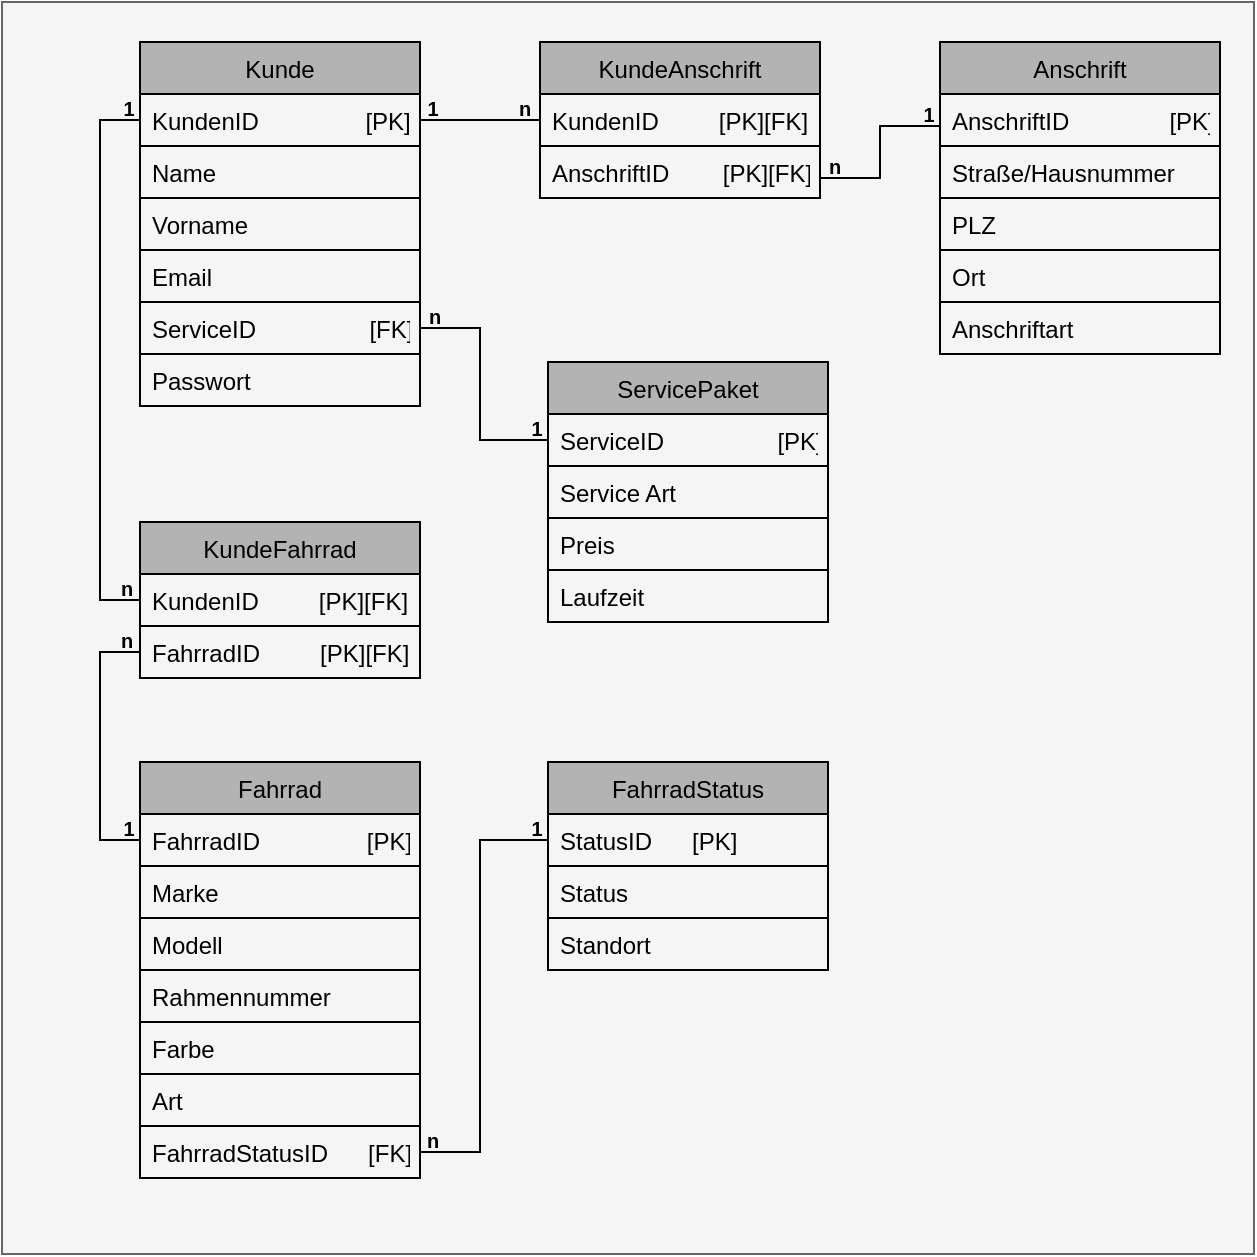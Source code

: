 <mxfile version="17.4.0" type="device"><diagram id="PpVoMCdmdVYoZDJXco67" name="Page-1"><mxGraphModel dx="1422" dy="737" grid="1" gridSize="10" guides="1" tooltips="1" connect="1" arrows="1" fold="1" page="1" pageScale="1" pageWidth="827" pageHeight="1169" math="0" shadow="0"><root><mxCell id="0"/><mxCell id="1" parent="0"/><mxCell id="44" value="" style="whiteSpace=wrap;html=1;aspect=fixed;rounded=0;startSize=26;strokeColor=#666666;fillColor=#f5f5f5;fontColor=#000000;" parent="1" vertex="1"><mxGeometry x="1" y="60" width="626" height="626" as="geometry"/></mxCell><mxCell id="3" value="Kunde" style="swimlane;fontStyle=0;childLayout=stackLayout;horizontal=1;startSize=26;horizontalStack=0;resizeParent=1;resizeParentMax=0;resizeLast=0;collapsible=1;marginBottom=0;rounded=0;arcSize=15;strokeColor=#000000;fontColor=#000000;labelBackgroundColor=none;fillColor=#B3B3B3;" parent="1" vertex="1"><mxGeometry x="70" y="80" width="140" height="182" as="geometry"><mxRectangle x="330" y="350" width="70" height="26" as="alternateBounds"/></mxGeometry></mxCell><mxCell id="4" value="KundenID                [PK]" style="text;align=left;verticalAlign=top;spacingLeft=4;spacingRight=4;overflow=hidden;rotatable=0;points=[[0,0.5],[1,0.5]];portConstraint=eastwest;strokeColor=#000000;fontColor=#000000;" parent="3" vertex="1"><mxGeometry y="26" width="140" height="26" as="geometry"/></mxCell><mxCell id="5" value="Name" style="text;align=left;verticalAlign=top;spacingLeft=4;spacingRight=4;overflow=hidden;rotatable=0;points=[[0,0.5],[1,0.5]];portConstraint=eastwest;strokeColor=#000000;fontColor=#000000;" parent="3" vertex="1"><mxGeometry y="52" width="140" height="26" as="geometry"/></mxCell><mxCell id="6" value="Vorname" style="text;align=left;verticalAlign=top;spacingLeft=4;spacingRight=4;overflow=hidden;rotatable=0;points=[[0,0.5],[1,0.5]];portConstraint=eastwest;strokeColor=#000000;fontColor=#000000;" parent="3" vertex="1"><mxGeometry y="78" width="140" height="26" as="geometry"/></mxCell><mxCell id="7" value="Email" style="text;align=left;verticalAlign=top;spacingLeft=4;spacingRight=4;overflow=hidden;rotatable=0;points=[[0,0.5],[1,0.5]];portConstraint=eastwest;strokeColor=#000000;fontColor=#000000;" parent="3" vertex="1"><mxGeometry y="104" width="140" height="26" as="geometry"/></mxCell><mxCell id="8" value="ServiceID                 [FK]" style="text;align=left;verticalAlign=top;spacingLeft=4;spacingRight=4;overflow=hidden;rotatable=0;points=[[0,0.5],[1,0.5]];portConstraint=eastwest;strokeColor=#000000;fontColor=#000000;" parent="3" vertex="1"><mxGeometry y="130" width="140" height="26" as="geometry"/></mxCell><mxCell id="9" value="Passwort" style="text;align=left;verticalAlign=top;spacingLeft=4;spacingRight=4;overflow=hidden;rotatable=0;points=[[0,0.5],[1,0.5]];portConstraint=eastwest;strokeColor=#000000;fontColor=#000000;" parent="3" vertex="1"><mxGeometry y="156" width="140" height="26" as="geometry"/></mxCell><mxCell id="10" value="ServicePaket" style="swimlane;fontStyle=0;childLayout=stackLayout;horizontal=1;startSize=26;horizontalStack=0;resizeParent=1;resizeParentMax=0;resizeLast=0;collapsible=1;marginBottom=0;rounded=0;strokeColor=#000000;fontColor=#000000;fillColor=#B3B3B3;" parent="1" vertex="1"><mxGeometry x="274" y="240" width="140" height="130" as="geometry"/></mxCell><mxCell id="11" value="ServiceID                 [PK]" style="text;align=left;verticalAlign=top;spacingLeft=4;spacingRight=4;overflow=hidden;rotatable=0;points=[[0,0.5],[1,0.5]];portConstraint=eastwest;rounded=0;startSize=26;strokeColor=#000000;fontColor=#000000;" parent="10" vertex="1"><mxGeometry y="26" width="140" height="26" as="geometry"/></mxCell><mxCell id="12" value="Service Art" style="text;align=left;verticalAlign=top;spacingLeft=4;spacingRight=4;overflow=hidden;rotatable=0;points=[[0,0.5],[1,0.5]];portConstraint=eastwest;rounded=0;startSize=26;strokeColor=#000000;fontColor=#000000;" parent="10" vertex="1"><mxGeometry y="52" width="140" height="26" as="geometry"/></mxCell><mxCell id="13" value="Preis" style="text;align=left;verticalAlign=top;spacingLeft=4;spacingRight=4;overflow=hidden;rotatable=0;points=[[0,0.5],[1,0.5]];portConstraint=eastwest;rounded=0;startSize=26;strokeColor=#000000;fontColor=#000000;" parent="10" vertex="1"><mxGeometry y="78" width="140" height="26" as="geometry"/></mxCell><mxCell id="14" value="Laufzeit" style="text;align=left;verticalAlign=top;spacingLeft=4;spacingRight=4;overflow=hidden;rotatable=0;points=[[0,0.5],[1,0.5]];portConstraint=eastwest;rounded=0;startSize=26;strokeColor=#000000;fontColor=#000000;" parent="10" vertex="1"><mxGeometry y="104" width="140" height="26" as="geometry"/></mxCell><mxCell id="15" value="Anschrift" style="swimlane;fontStyle=0;childLayout=stackLayout;horizontal=1;startSize=26;horizontalStack=0;resizeParent=1;resizeParentMax=0;resizeLast=0;collapsible=1;marginBottom=0;rounded=0;strokeColor=#000000;fontColor=#000000;fillColor=#B3B3B3;" parent="1" vertex="1"><mxGeometry x="470" y="80" width="140" height="156" as="geometry"/></mxCell><mxCell id="16" value="AnschriftID               [PK]" style="text;align=left;verticalAlign=top;spacingLeft=4;spacingRight=4;overflow=hidden;rotatable=0;points=[[0,0.5],[1,0.5]];portConstraint=eastwest;rounded=0;startSize=26;strokeColor=#000000;fontColor=#000000;" parent="15" vertex="1"><mxGeometry y="26" width="140" height="26" as="geometry"/></mxCell><mxCell id="17" value="Straße/Hausnummer" style="text;align=left;verticalAlign=top;spacingLeft=4;spacingRight=4;overflow=hidden;rotatable=0;points=[[0,0.5],[1,0.5]];portConstraint=eastwest;rounded=0;startSize=26;strokeColor=#000000;fontColor=#000000;" parent="15" vertex="1"><mxGeometry y="52" width="140" height="26" as="geometry"/></mxCell><mxCell id="18" value="PLZ" style="text;align=left;verticalAlign=top;spacingLeft=4;spacingRight=4;overflow=hidden;rotatable=0;points=[[0,0.5],[1,0.5]];portConstraint=eastwest;rounded=0;startSize=26;strokeColor=#000000;fontColor=#000000;" parent="15" vertex="1"><mxGeometry y="78" width="140" height="26" as="geometry"/></mxCell><mxCell id="19" value="Ort" style="text;align=left;verticalAlign=top;spacingLeft=4;spacingRight=4;overflow=hidden;rotatable=0;points=[[0,0.5],[1,0.5]];portConstraint=eastwest;rounded=0;startSize=26;strokeColor=#000000;fontColor=#000000;" parent="15" vertex="1"><mxGeometry y="104" width="140" height="26" as="geometry"/></mxCell><mxCell id="20" value="Anschriftart" style="text;align=left;verticalAlign=top;spacingLeft=4;spacingRight=4;overflow=hidden;rotatable=0;points=[[0,0.5],[1,0.5]];portConstraint=eastwest;rounded=0;startSize=26;strokeColor=#000000;fontColor=#000000;" parent="15" vertex="1"><mxGeometry y="130" width="140" height="26" as="geometry"/></mxCell><mxCell id="21" value="Fahrrad" style="swimlane;fontStyle=0;childLayout=stackLayout;horizontal=1;startSize=26;horizontalStack=0;resizeParent=1;resizeParentMax=0;resizeLast=0;collapsible=1;marginBottom=0;rounded=0;strokeColor=#000000;fontColor=#000000;fillColor=#B3B3B3;" parent="1" vertex="1"><mxGeometry x="70" y="440" width="140" height="208" as="geometry"/></mxCell><mxCell id="22" value="FahrradID                [PK]" style="text;align=left;verticalAlign=top;spacingLeft=4;spacingRight=4;overflow=hidden;rotatable=0;points=[[0,0.5],[1,0.5]];portConstraint=eastwest;rounded=0;startSize=26;strokeColor=#000000;fontColor=#000000;" parent="21" vertex="1"><mxGeometry y="26" width="140" height="26" as="geometry"/></mxCell><mxCell id="23" value="Marke" style="text;align=left;verticalAlign=top;spacingLeft=4;spacingRight=4;overflow=hidden;rotatable=0;points=[[0,0.5],[1,0.5]];portConstraint=eastwest;rounded=0;startSize=26;strokeColor=#000000;fontColor=#000000;" parent="21" vertex="1"><mxGeometry y="52" width="140" height="26" as="geometry"/></mxCell><mxCell id="24" value="Modell" style="text;align=left;verticalAlign=top;spacingLeft=4;spacingRight=4;overflow=hidden;rotatable=0;points=[[0,0.5],[1,0.5]];portConstraint=eastwest;rounded=0;startSize=26;strokeColor=#000000;fontColor=#000000;" parent="21" vertex="1"><mxGeometry y="78" width="140" height="26" as="geometry"/></mxCell><mxCell id="25" value="Rahmennummer" style="text;align=left;verticalAlign=top;spacingLeft=4;spacingRight=4;overflow=hidden;rotatable=0;points=[[0,0.5],[1,0.5]];portConstraint=eastwest;rounded=0;startSize=26;strokeColor=#000000;fontColor=#000000;" parent="21" vertex="1"><mxGeometry y="104" width="140" height="26" as="geometry"/></mxCell><mxCell id="26" value="Farbe" style="text;align=left;verticalAlign=top;spacingLeft=4;spacingRight=4;overflow=hidden;rotatable=0;points=[[0,0.5],[1,0.5]];portConstraint=eastwest;rounded=0;startSize=26;strokeColor=#000000;fontColor=#000000;" parent="21" vertex="1"><mxGeometry y="130" width="140" height="26" as="geometry"/></mxCell><mxCell id="27" value="Art" style="text;align=left;verticalAlign=top;spacingLeft=4;spacingRight=4;overflow=hidden;rotatable=0;points=[[0,0.5],[1,0.5]];portConstraint=eastwest;rounded=0;startSize=26;strokeColor=#000000;fontColor=#000000;" parent="21" vertex="1"><mxGeometry y="156" width="140" height="26" as="geometry"/></mxCell><mxCell id="28" value="FahrradStatusID      [FK]" style="text;align=left;verticalAlign=top;spacingLeft=4;spacingRight=4;overflow=hidden;rotatable=0;points=[[0,0.5],[1,0.5]];portConstraint=eastwest;rounded=0;startSize=26;strokeColor=#000000;fontColor=#000000;" parent="21" vertex="1"><mxGeometry y="182" width="140" height="26" as="geometry"/></mxCell><mxCell id="29" value="KundeAnschrift" style="swimlane;fontStyle=0;childLayout=stackLayout;horizontal=1;startSize=26;horizontalStack=0;resizeParent=1;resizeParentMax=0;resizeLast=0;collapsible=1;marginBottom=0;rounded=0;strokeColor=#000000;fontColor=#000000;fillColor=#B3B3B3;" parent="1" vertex="1"><mxGeometry x="270" y="80" width="140" height="78" as="geometry"/></mxCell><mxCell id="30" value="KundenID         [PK][FK]" style="text;align=left;verticalAlign=top;spacingLeft=4;spacingRight=4;overflow=hidden;rotatable=0;points=[[0,0.5],[1,0.5]];portConstraint=eastwest;rounded=0;startSize=26;strokeColor=#000000;fontColor=#000000;" parent="29" vertex="1"><mxGeometry y="26" width="140" height="26" as="geometry"/></mxCell><mxCell id="31" value="AnschriftID        [PK][FK]" style="text;align=left;verticalAlign=top;spacingLeft=4;spacingRight=4;overflow=hidden;rotatable=0;points=[[0,0.5],[1,0.5]];portConstraint=eastwest;rounded=0;startSize=26;strokeColor=#000000;fontColor=#000000;" parent="29" vertex="1"><mxGeometry y="52" width="140" height="26" as="geometry"/></mxCell><mxCell id="35" value="KundeFahrrad" style="swimlane;fontStyle=0;childLayout=stackLayout;horizontal=1;startSize=26;horizontalStack=0;resizeParent=1;resizeParentMax=0;resizeLast=0;collapsible=1;marginBottom=0;rounded=0;strokeColor=#000000;fontColor=#000000;fillColor=#B3B3B3;" parent="1" vertex="1"><mxGeometry x="70" y="320" width="140" height="78" as="geometry"/></mxCell><mxCell id="36" value="KundenID         [PK][FK]" style="text;align=left;verticalAlign=top;spacingLeft=4;spacingRight=4;overflow=hidden;rotatable=0;points=[[0,0.5],[1,0.5]];portConstraint=eastwest;rounded=0;startSize=26;strokeColor=#000000;fontColor=#000000;" parent="35" vertex="1"><mxGeometry y="26" width="140" height="26" as="geometry"/></mxCell><mxCell id="38" value="FahrradID         [PK][FK]" style="text;align=left;verticalAlign=top;spacingLeft=4;spacingRight=4;overflow=hidden;rotatable=0;points=[[0,0.5],[1,0.5]];portConstraint=eastwest;rounded=0;startSize=26;strokeColor=#000000;fontColor=#000000;" parent="35" vertex="1"><mxGeometry y="52" width="140" height="26" as="geometry"/></mxCell><mxCell id="39" value="" style="endArrow=none;html=1;startSize=26;exitX=0;exitY=0.5;exitDx=0;exitDy=0;entryX=0;entryY=0.5;entryDx=0;entryDy=0;rounded=0;strokeColor=#000000;fontColor=#000000;" parent="1" source="4" target="36" edge="1"><mxGeometry width="50" height="50" relative="1" as="geometry"><mxPoint x="380" y="330" as="sourcePoint"/><mxPoint x="430" y="280" as="targetPoint"/><Array as="points"><mxPoint x="50" y="119"/><mxPoint x="50" y="359"/></Array></mxGeometry></mxCell><mxCell id="40" value="" style="endArrow=none;html=1;startSize=26;exitX=1;exitY=0.5;exitDx=0;exitDy=0;entryX=0;entryY=0.5;entryDx=0;entryDy=0;rounded=0;strokeColor=#000000;fontColor=#000000;" parent="1" source="4" target="30" edge="1"><mxGeometry width="50" height="50" relative="1" as="geometry"><mxPoint x="380" y="330" as="sourcePoint"/><mxPoint x="430" y="280" as="targetPoint"/></mxGeometry></mxCell><mxCell id="41" value="" style="endArrow=none;html=1;startSize=26;exitX=0;exitY=0.5;exitDx=0;exitDy=0;entryX=0;entryY=0.5;entryDx=0;entryDy=0;rounded=0;strokeColor=#000000;fontColor=#000000;" parent="1" source="38" target="22" edge="1"><mxGeometry width="50" height="50" relative="1" as="geometry"><mxPoint x="220" y="129" as="sourcePoint"/><mxPoint x="280" y="129" as="targetPoint"/><Array as="points"><mxPoint x="50" y="385"/><mxPoint x="50" y="479"/></Array></mxGeometry></mxCell><mxCell id="42" value="" style="endArrow=none;html=1;rounded=0;startSize=26;entryX=0;entryY=0.5;entryDx=0;entryDy=0;exitX=1;exitY=0.5;exitDx=0;exitDy=0;strokeColor=#000000;fontColor=#000000;" parent="1" edge="1"><mxGeometry width="50" height="50" relative="1" as="geometry"><mxPoint x="410" y="148" as="sourcePoint"/><mxPoint x="470" y="122" as="targetPoint"/><Array as="points"><mxPoint x="440" y="148"/><mxPoint x="440" y="122"/></Array></mxGeometry></mxCell><mxCell id="43" value="" style="endArrow=none;html=1;rounded=0;startSize=26;entryX=0;entryY=0.5;entryDx=0;entryDy=0;exitX=1;exitY=0.5;exitDx=0;exitDy=0;strokeColor=#000000;fontColor=#000000;" parent="1" source="8" target="11" edge="1"><mxGeometry width="50" height="50" relative="1" as="geometry"><mxPoint x="210" y="262" as="sourcePoint"/><mxPoint x="270" y="236" as="targetPoint"/><Array as="points"><mxPoint x="240" y="223"/><mxPoint x="240" y="279"/></Array></mxGeometry></mxCell><mxCell id="45" value="FahrradStatus" style="swimlane;fontStyle=0;childLayout=stackLayout;horizontal=1;startSize=26;horizontalStack=0;resizeParent=1;resizeParentMax=0;resizeLast=0;collapsible=1;marginBottom=0;rounded=0;strokeColor=#000000;fontColor=#000000;fillColor=#B3B3B3;" parent="1" vertex="1"><mxGeometry x="274" y="440" width="140" height="104" as="geometry"/></mxCell><mxCell id="46" value="StatusID      [PK]" style="text;align=left;verticalAlign=top;spacingLeft=4;spacingRight=4;overflow=hidden;rotatable=0;points=[[0,0.5],[1,0.5]];portConstraint=eastwest;rounded=0;startSize=26;strokeColor=#000000;fontColor=#000000;" parent="45" vertex="1"><mxGeometry y="26" width="140" height="26" as="geometry"/></mxCell><mxCell id="47" value="Status" style="text;align=left;verticalAlign=top;spacingLeft=4;spacingRight=4;overflow=hidden;rotatable=0;points=[[0,0.5],[1,0.5]];portConstraint=eastwest;rounded=0;startSize=26;strokeColor=#000000;fontColor=#000000;" parent="45" vertex="1"><mxGeometry y="52" width="140" height="26" as="geometry"/></mxCell><mxCell id="48" value="Standort" style="text;align=left;verticalAlign=top;spacingLeft=4;spacingRight=4;overflow=hidden;rotatable=0;points=[[0,0.5],[1,0.5]];portConstraint=eastwest;rounded=0;startSize=26;strokeColor=#000000;fontColor=#000000;" parent="45" vertex="1"><mxGeometry y="78" width="140" height="26" as="geometry"/></mxCell><mxCell id="53" value="" style="endArrow=none;html=1;entryX=0;entryY=0.5;entryDx=0;entryDy=0;exitX=1;exitY=0.5;exitDx=0;exitDy=0;strokeColor=#000000;rounded=0;" parent="1" source="28" target="46" edge="1"><mxGeometry width="50" height="50" relative="1" as="geometry"><mxPoint x="670" y="430" as="sourcePoint"/><mxPoint x="720" y="380" as="targetPoint"/><Array as="points"><mxPoint x="240" y="635"/><mxPoint x="240" y="479"/></Array></mxGeometry></mxCell><mxCell id="54" value="&lt;font style=&quot;font-size: 10px&quot;&gt;1&lt;/font&gt;" style="text;strokeColor=none;fillColor=none;html=1;fontSize=24;fontStyle=1;verticalAlign=middle;align=center;fontColor=#000000;" parent="1" vertex="1"><mxGeometry x="454" y="97" width="20" height="30" as="geometry"/></mxCell><mxCell id="55" value="&lt;font style=&quot;font-size: 10px&quot;&gt;n&lt;/font&gt;" style="text;strokeColor=none;fillColor=none;html=1;fontSize=24;fontStyle=1;verticalAlign=middle;align=center;fontColor=#000000;" parent="1" vertex="1"><mxGeometry x="407" y="124" width="19" height="27" as="geometry"/></mxCell><mxCell id="56" value="&lt;font style=&quot;font-size: 10px&quot;&gt;n&lt;/font&gt;" style="text;strokeColor=none;fillColor=none;html=1;fontSize=24;fontStyle=1;verticalAlign=middle;align=center;fontColor=#000000;" parent="1" vertex="1"><mxGeometry x="252" y="95" width="19" height="27" as="geometry"/></mxCell><mxCell id="57" value="&lt;font style=&quot;font-size: 10px&quot;&gt;1&lt;/font&gt;" style="text;strokeColor=none;fillColor=none;html=1;fontSize=24;fontStyle=1;verticalAlign=middle;align=center;fontColor=#000000;" parent="1" vertex="1"><mxGeometry x="206" y="94" width="20" height="30" as="geometry"/></mxCell><mxCell id="58" value="&lt;font style=&quot;font-size: 10px&quot;&gt;n&lt;/font&gt;" style="text;strokeColor=none;fillColor=none;html=1;fontSize=24;fontStyle=1;verticalAlign=middle;align=center;fontColor=#000000;" parent="1" vertex="1"><mxGeometry x="207" y="199" width="19" height="27" as="geometry"/></mxCell><mxCell id="59" value="&lt;font style=&quot;font-size: 10px&quot;&gt;1&lt;/font&gt;" style="text;strokeColor=none;fillColor=none;html=1;fontSize=24;fontStyle=1;verticalAlign=middle;align=center;fontColor=#000000;" parent="1" vertex="1"><mxGeometry x="258" y="254" width="20" height="30" as="geometry"/></mxCell><mxCell id="60" value="&lt;font style=&quot;font-size: 10px&quot;&gt;1&lt;/font&gt;" style="text;strokeColor=none;fillColor=none;html=1;fontSize=24;fontStyle=1;verticalAlign=middle;align=center;fontColor=#000000;" parent="1" vertex="1"><mxGeometry x="54" y="94" width="20" height="30" as="geometry"/></mxCell><mxCell id="61" value="&lt;font style=&quot;font-size: 10px&quot;&gt;n&lt;/font&gt;" style="text;strokeColor=none;fillColor=none;html=1;fontSize=24;fontStyle=1;verticalAlign=middle;align=center;fontColor=#000000;" parent="1" vertex="1"><mxGeometry x="53" y="335" width="19" height="27" as="geometry"/></mxCell><mxCell id="62" value="&lt;font style=&quot;font-size: 10px&quot;&gt;n&lt;/font&gt;" style="text;strokeColor=none;fillColor=none;html=1;fontSize=24;fontStyle=1;verticalAlign=middle;align=center;fontColor=#000000;" parent="1" vertex="1"><mxGeometry x="53" y="361" width="19" height="27" as="geometry"/></mxCell><mxCell id="63" value="&lt;font style=&quot;font-size: 10px&quot;&gt;1&lt;/font&gt;" style="text;strokeColor=none;fillColor=none;html=1;fontSize=24;fontStyle=1;verticalAlign=middle;align=center;fontColor=#000000;" parent="1" vertex="1"><mxGeometry x="54" y="454" width="20" height="30" as="geometry"/></mxCell><mxCell id="64" value="&lt;font style=&quot;font-size: 10px&quot;&gt;1&lt;/font&gt;" style="text;strokeColor=none;fillColor=none;html=1;fontSize=24;fontStyle=1;verticalAlign=middle;align=center;fontColor=#000000;" parent="1" vertex="1"><mxGeometry x="258" y="454" width="20" height="30" as="geometry"/></mxCell><mxCell id="65" value="&lt;font style=&quot;font-size: 10px&quot;&gt;n&lt;/font&gt;" style="text;strokeColor=none;fillColor=none;html=1;fontSize=24;fontStyle=1;verticalAlign=middle;align=center;fontColor=#000000;" parent="1" vertex="1"><mxGeometry x="206" y="611" width="19" height="27" as="geometry"/></mxCell></root></mxGraphModel></diagram></mxfile>
